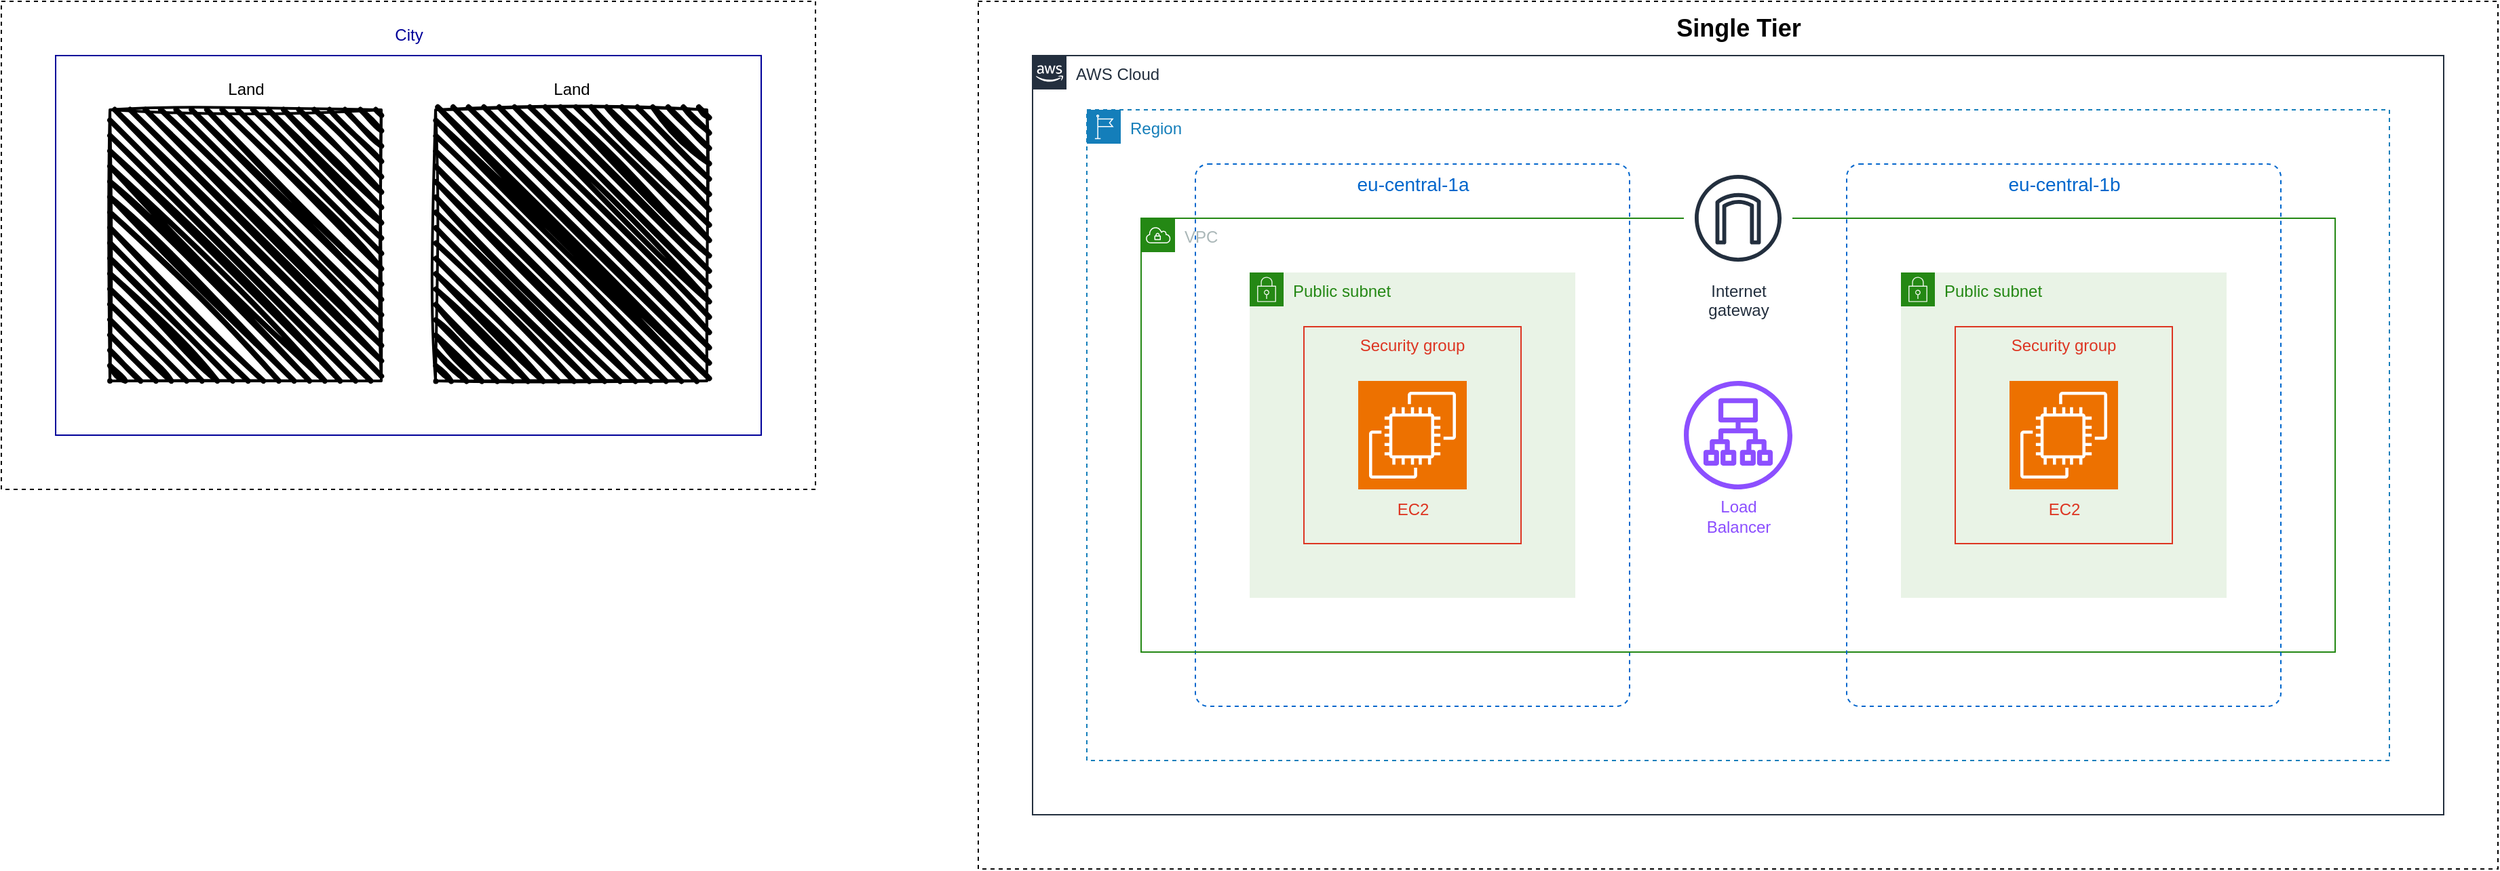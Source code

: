 <mxfile version="22.0.2" type="device">
  <diagram name="Page-1" id="VdRr0r98T9GRrElv7Ly4">
    <mxGraphModel dx="801" dy="1118" grid="1" gridSize="10" guides="1" tooltips="1" connect="1" arrows="1" fold="1" page="0" pageScale="1" pageWidth="2000" pageHeight="2000" math="0" shadow="0">
      <root>
        <mxCell id="0" />
        <mxCell id="1" parent="0" />
        <mxCell id="BT--xsQcx5xekTCIpPdY-9" value="" style="rounded=0;whiteSpace=wrap;html=1;fontFamily=JetBrains Mono;dashed=1;fillColor=default;" vertex="1" parent="1">
          <mxGeometry x="880" y="80" width="1120" height="640" as="geometry" />
        </mxCell>
        <mxCell id="BT--xsQcx5xekTCIpPdY-10" value="AWS Cloud" style="points=[[0,0],[0.25,0],[0.5,0],[0.75,0],[1,0],[1,0.25],[1,0.5],[1,0.75],[1,1],[0.75,1],[0.5,1],[0.25,1],[0,1],[0,0.75],[0,0.5],[0,0.25]];outlineConnect=0;gradientColor=none;html=1;whiteSpace=wrap;fontSize=12;fontStyle=0;container=1;pointerEvents=0;collapsible=0;recursiveResize=0;shape=mxgraph.aws4.group;grIcon=mxgraph.aws4.group_aws_cloud_alt;strokeColor=#232F3E;fillColor=none;verticalAlign=top;align=left;spacingLeft=30;fontColor=#232F3E;dashed=0;" vertex="1" parent="1">
          <mxGeometry x="920" y="120" width="1040" height="560" as="geometry" />
        </mxCell>
        <mxCell id="BT--xsQcx5xekTCIpPdY-12" value="Region" style="points=[[0,0],[0.25,0],[0.5,0],[0.75,0],[1,0],[1,0.25],[1,0.5],[1,0.75],[1,1],[0.75,1],[0.5,1],[0.25,1],[0,1],[0,0.75],[0,0.5],[0,0.25]];outlineConnect=0;gradientColor=none;html=1;whiteSpace=wrap;fontSize=12;fontStyle=0;container=1;pointerEvents=0;collapsible=0;recursiveResize=0;shape=mxgraph.aws4.group;grIcon=mxgraph.aws4.group_region;strokeColor=#147EBA;fillColor=none;verticalAlign=top;align=left;spacingLeft=30;fontColor=#147EBA;dashed=1;" vertex="1" parent="BT--xsQcx5xekTCIpPdY-10">
          <mxGeometry x="40" y="40" width="960" height="480" as="geometry" />
        </mxCell>
        <mxCell id="BT--xsQcx5xekTCIpPdY-14" value="" style="rounded=1;whiteSpace=wrap;html=1;dashed=1;fillColor=none;arcSize=3;strokeColor=#0066CC;" vertex="1" parent="BT--xsQcx5xekTCIpPdY-12">
          <mxGeometry x="80" y="40" width="320" height="400" as="geometry" />
        </mxCell>
        <mxCell id="BT--xsQcx5xekTCIpPdY-16" value="VPC" style="points=[[0,0],[0.25,0],[0.5,0],[0.75,0],[1,0],[1,0.25],[1,0.5],[1,0.75],[1,1],[0.75,1],[0.5,1],[0.25,1],[0,1],[0,0.75],[0,0.5],[0,0.25]];outlineConnect=0;gradientColor=none;html=1;whiteSpace=wrap;fontSize=12;fontStyle=0;container=1;pointerEvents=0;collapsible=0;recursiveResize=0;shape=mxgraph.aws4.group;grIcon=mxgraph.aws4.group_vpc;strokeColor=#248814;fillColor=none;verticalAlign=top;align=left;spacingLeft=30;fontColor=#AAB7B8;dashed=0;" vertex="1" parent="BT--xsQcx5xekTCIpPdY-12">
          <mxGeometry x="40" y="80" width="880" height="320" as="geometry" />
        </mxCell>
        <mxCell id="BT--xsQcx5xekTCIpPdY-21" value="Internet&#xa;gateway" style="sketch=0;outlineConnect=0;fontColor=#232F3E;gradientColor=none;strokeColor=#232F3E;fillColor=#ffffff;dashed=0;verticalLabelPosition=bottom;verticalAlign=top;align=center;html=1;fontSize=12;fontStyle=0;aspect=fixed;shape=mxgraph.aws4.resourceIcon;resIcon=mxgraph.aws4.internet_gateway;" vertex="1" parent="BT--xsQcx5xekTCIpPdY-16">
          <mxGeometry x="400" y="-40" width="80" height="80" as="geometry" />
        </mxCell>
        <mxCell id="BT--xsQcx5xekTCIpPdY-22" value="" style="sketch=0;outlineConnect=0;fontColor=#232F3E;gradientColor=none;fillColor=#8C4FFF;strokeColor=none;dashed=0;verticalLabelPosition=bottom;verticalAlign=top;align=center;html=1;fontSize=12;fontStyle=0;aspect=fixed;pointerEvents=1;shape=mxgraph.aws4.application_load_balancer;" vertex="1" parent="BT--xsQcx5xekTCIpPdY-16">
          <mxGeometry x="400" y="120" width="80" height="80" as="geometry" />
        </mxCell>
        <mxCell id="BT--xsQcx5xekTCIpPdY-23" value="&lt;font color=&quot;#8c4fff&quot;&gt;Load&lt;br&gt;Balancer&lt;/font&gt;" style="text;html=1;align=center;verticalAlign=middle;resizable=0;points=[];autosize=1;strokeColor=none;fillColor=none;" vertex="1" parent="BT--xsQcx5xekTCIpPdY-16">
          <mxGeometry x="405" y="200" width="70" height="40" as="geometry" />
        </mxCell>
        <mxCell id="BT--xsQcx5xekTCIpPdY-25" value="" style="rounded=1;whiteSpace=wrap;html=1;dashed=1;fillColor=none;arcSize=3;strokeColor=#0066CC;" vertex="1" parent="BT--xsQcx5xekTCIpPdY-16">
          <mxGeometry x="520" y="-40" width="320" height="400" as="geometry" />
        </mxCell>
        <mxCell id="BT--xsQcx5xekTCIpPdY-26" value="&lt;font style=&quot;font-size: 14px;&quot; color=&quot;#0066cc&quot;&gt;eu-central-1b&lt;/font&gt;" style="text;html=1;align=center;verticalAlign=middle;resizable=0;points=[];autosize=1;strokeColor=none;fillColor=none;" vertex="1" parent="BT--xsQcx5xekTCIpPdY-16">
          <mxGeometry x="625" y="-40" width="110" height="30" as="geometry" />
        </mxCell>
        <mxCell id="BT--xsQcx5xekTCIpPdY-30" value="Public subnet" style="points=[[0,0],[0.25,0],[0.5,0],[0.75,0],[1,0],[1,0.25],[1,0.5],[1,0.75],[1,1],[0.75,1],[0.5,1],[0.25,1],[0,1],[0,0.75],[0,0.5],[0,0.25]];outlineConnect=0;gradientColor=none;html=1;whiteSpace=wrap;fontSize=12;fontStyle=0;container=1;pointerEvents=0;collapsible=0;recursiveResize=0;shape=mxgraph.aws4.group;grIcon=mxgraph.aws4.group_security_group;grStroke=0;strokeColor=#248814;fillColor=#E9F3E6;verticalAlign=top;align=left;spacingLeft=30;fontColor=#248814;dashed=0;" vertex="1" parent="BT--xsQcx5xekTCIpPdY-16">
          <mxGeometry x="560" y="40" width="240" height="240" as="geometry" />
        </mxCell>
        <mxCell id="BT--xsQcx5xekTCIpPdY-28" value="Security group" style="fillColor=none;strokeColor=#DD3522;verticalAlign=top;fontStyle=0;fontColor=#DD3522;whiteSpace=wrap;html=1;" vertex="1" parent="BT--xsQcx5xekTCIpPdY-16">
          <mxGeometry x="600" y="80" width="160" height="160" as="geometry" />
        </mxCell>
        <mxCell id="BT--xsQcx5xekTCIpPdY-31" value="" style="sketch=0;points=[[0,0,0],[0.25,0,0],[0.5,0,0],[0.75,0,0],[1,0,0],[0,1,0],[0.25,1,0],[0.5,1,0],[0.75,1,0],[1,1,0],[0,0.25,0],[0,0.5,0],[0,0.75,0],[1,0.25,0],[1,0.5,0],[1,0.75,0]];outlineConnect=0;fontColor=#232F3E;fillColor=#ED7100;strokeColor=#ffffff;dashed=0;verticalLabelPosition=bottom;verticalAlign=top;align=center;html=1;fontSize=12;fontStyle=0;aspect=fixed;shape=mxgraph.aws4.resourceIcon;resIcon=mxgraph.aws4.ec2;" vertex="1" parent="BT--xsQcx5xekTCIpPdY-16">
          <mxGeometry x="640" y="120" width="80" height="80" as="geometry" />
        </mxCell>
        <mxCell id="BT--xsQcx5xekTCIpPdY-32" value="&lt;font color=&quot;#dd3522&quot;&gt;EC2&lt;/font&gt;" style="text;html=1;align=center;verticalAlign=middle;resizable=0;points=[];autosize=1;strokeColor=none;fillColor=none;" vertex="1" parent="BT--xsQcx5xekTCIpPdY-16">
          <mxGeometry x="655" y="200" width="50" height="30" as="geometry" />
        </mxCell>
        <mxCell id="BT--xsQcx5xekTCIpPdY-17" value="Public subnet" style="points=[[0,0],[0.25,0],[0.5,0],[0.75,0],[1,0],[1,0.25],[1,0.5],[1,0.75],[1,1],[0.75,1],[0.5,1],[0.25,1],[0,1],[0,0.75],[0,0.5],[0,0.25]];outlineConnect=0;gradientColor=none;html=1;whiteSpace=wrap;fontSize=12;fontStyle=0;container=1;pointerEvents=0;collapsible=0;recursiveResize=0;shape=mxgraph.aws4.group;grIcon=mxgraph.aws4.group_security_group;grStroke=0;strokeColor=#248814;fillColor=#E9F3E6;verticalAlign=top;align=left;spacingLeft=30;fontColor=#248814;dashed=0;" vertex="1" parent="BT--xsQcx5xekTCIpPdY-12">
          <mxGeometry x="120" y="120" width="240" height="240" as="geometry" />
        </mxCell>
        <mxCell id="BT--xsQcx5xekTCIpPdY-15" value="&lt;font style=&quot;font-size: 14px;&quot; color=&quot;#0066cc&quot;&gt;eu-central-1a&lt;/font&gt;" style="text;html=1;align=center;verticalAlign=middle;resizable=0;points=[];autosize=1;strokeColor=none;fillColor=none;" vertex="1" parent="BT--xsQcx5xekTCIpPdY-12">
          <mxGeometry x="185" y="40" width="110" height="30" as="geometry" />
        </mxCell>
        <mxCell id="BT--xsQcx5xekTCIpPdY-18" value="Security group" style="fillColor=none;strokeColor=#DD3522;verticalAlign=top;fontStyle=0;fontColor=#DD3522;whiteSpace=wrap;html=1;" vertex="1" parent="BT--xsQcx5xekTCIpPdY-12">
          <mxGeometry x="160" y="160" width="160" height="160" as="geometry" />
        </mxCell>
        <mxCell id="BT--xsQcx5xekTCIpPdY-19" value="" style="sketch=0;points=[[0,0,0],[0.25,0,0],[0.5,0,0],[0.75,0,0],[1,0,0],[0,1,0],[0.25,1,0],[0.5,1,0],[0.75,1,0],[1,1,0],[0,0.25,0],[0,0.5,0],[0,0.75,0],[1,0.25,0],[1,0.5,0],[1,0.75,0]];outlineConnect=0;fontColor=#232F3E;fillColor=#ED7100;strokeColor=#ffffff;dashed=0;verticalLabelPosition=bottom;verticalAlign=top;align=center;html=1;fontSize=12;fontStyle=0;aspect=fixed;shape=mxgraph.aws4.resourceIcon;resIcon=mxgraph.aws4.ec2;" vertex="1" parent="BT--xsQcx5xekTCIpPdY-12">
          <mxGeometry x="200" y="200" width="80" height="80" as="geometry" />
        </mxCell>
        <mxCell id="BT--xsQcx5xekTCIpPdY-20" value="&lt;font color=&quot;#dd3522&quot;&gt;EC2&lt;/font&gt;" style="text;html=1;align=center;verticalAlign=middle;resizable=0;points=[];autosize=1;strokeColor=none;fillColor=none;" vertex="1" parent="BT--xsQcx5xekTCIpPdY-12">
          <mxGeometry x="215" y="280" width="50" height="30" as="geometry" />
        </mxCell>
        <mxCell id="2" value="" style="rounded=0;whiteSpace=wrap;html=1;fontFamily=JetBrains Mono;dashed=1;" parent="1" vertex="1">
          <mxGeometry x="160" y="80" width="600" height="360" as="geometry" />
        </mxCell>
        <mxCell id="3" value="" style="rounded=0;whiteSpace=wrap;html=1;fontFamily=JetBrains Mono;strokeColor=#000099;" parent="1" vertex="1">
          <mxGeometry x="200" y="120" width="520" height="280" as="geometry" />
        </mxCell>
        <mxCell id="4" value="" style="rounded=0;whiteSpace=wrap;html=1;strokeWidth=2;fillWeight=4;hachureGap=8;hachureAngle=45;fillColor=#000000;sketch=1;curveFitting=1;jiggle=2;fontFamily=JetBrains Mono;" parent="1" vertex="1">
          <mxGeometry x="240" y="160" width="200" height="200" as="geometry" />
        </mxCell>
        <mxCell id="5" value="&lt;font color=&quot;#000099&quot;&gt;City&lt;/font&gt;" style="text;html=1;align=center;verticalAlign=middle;resizable=0;points=[];autosize=1;strokeColor=none;fillColor=none;" parent="1" vertex="1">
          <mxGeometry x="440" y="90" width="40" height="30" as="geometry" />
        </mxCell>
        <mxCell id="6" value="Land" style="text;html=1;align=center;verticalAlign=middle;resizable=0;points=[];autosize=1;strokeColor=none;fillColor=none;" parent="1" vertex="1">
          <mxGeometry x="315" y="130" width="50" height="30" as="geometry" />
        </mxCell>
        <mxCell id="7" value="" style="rounded=0;whiteSpace=wrap;html=1;strokeWidth=2;fillWeight=4;hachureGap=8;hachureAngle=45;fillColor=#000000;sketch=1;curveFitting=1;jiggle=2;fontFamily=JetBrains Mono;" parent="1" vertex="1">
          <mxGeometry x="480" y="160" width="200" height="200" as="geometry" />
        </mxCell>
        <mxCell id="8" value="Land" style="text;html=1;align=center;verticalAlign=middle;resizable=0;points=[];autosize=1;strokeColor=none;fillColor=none;" parent="1" vertex="1">
          <mxGeometry x="555" y="130" width="50" height="30" as="geometry" />
        </mxCell>
        <mxCell id="BT--xsQcx5xekTCIpPdY-11" value="&lt;b&gt;&lt;font style=&quot;font-size: 18px;&quot;&gt;Single Tier&lt;/font&gt;&lt;/b&gt;" style="text;html=1;align=center;verticalAlign=middle;resizable=0;points=[];autosize=1;strokeColor=none;fillColor=none;" vertex="1" parent="1">
          <mxGeometry x="1380" y="80" width="120" height="40" as="geometry" />
        </mxCell>
      </root>
    </mxGraphModel>
  </diagram>
</mxfile>
